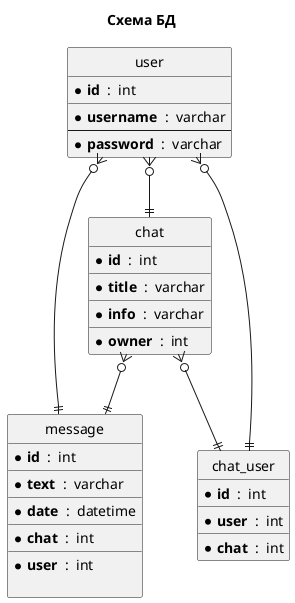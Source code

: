 @startuml

title Схема БД

hide circle



entity user {
  * **id**  :  int
  __
  * **username**  :  varchar
  --
  * **password**  :  varchar
}



entity message {
  * **id**  :  int
  __
  * **text**  :  varchar
  __
  * **date**  :  datetime
  __
  * **chat**  :  int
  __
  * **user**  :  int

}

entity chat {
  * **id**  :  int
  __
  * **title**  :  varchar
  __
  * **info**  :  varchar
  __
  * **owner**  :  int
}


entity chat_user {
  * **id**  :  int
  __
  * **user**  :  int
  __
  * **chat**  :  int
}

chat }o--|| message
user }o--|| message
user }o--|| chat_user
chat }o--|| chat_user
user }o--|| chat


@enduml
